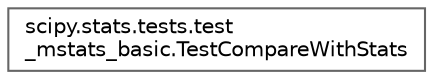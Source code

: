 digraph "Graphical Class Hierarchy"
{
 // LATEX_PDF_SIZE
  bgcolor="transparent";
  edge [fontname=Helvetica,fontsize=10,labelfontname=Helvetica,labelfontsize=10];
  node [fontname=Helvetica,fontsize=10,shape=box,height=0.2,width=0.4];
  rankdir="LR";
  Node0 [id="Node000000",label="scipy.stats.tests.test\l_mstats_basic.TestCompareWithStats",height=0.2,width=0.4,color="grey40", fillcolor="white", style="filled",URL="$dd/d34/classscipy_1_1stats_1_1tests_1_1test__mstats__basic_1_1TestCompareWithStats.html",tooltip=" "];
}
